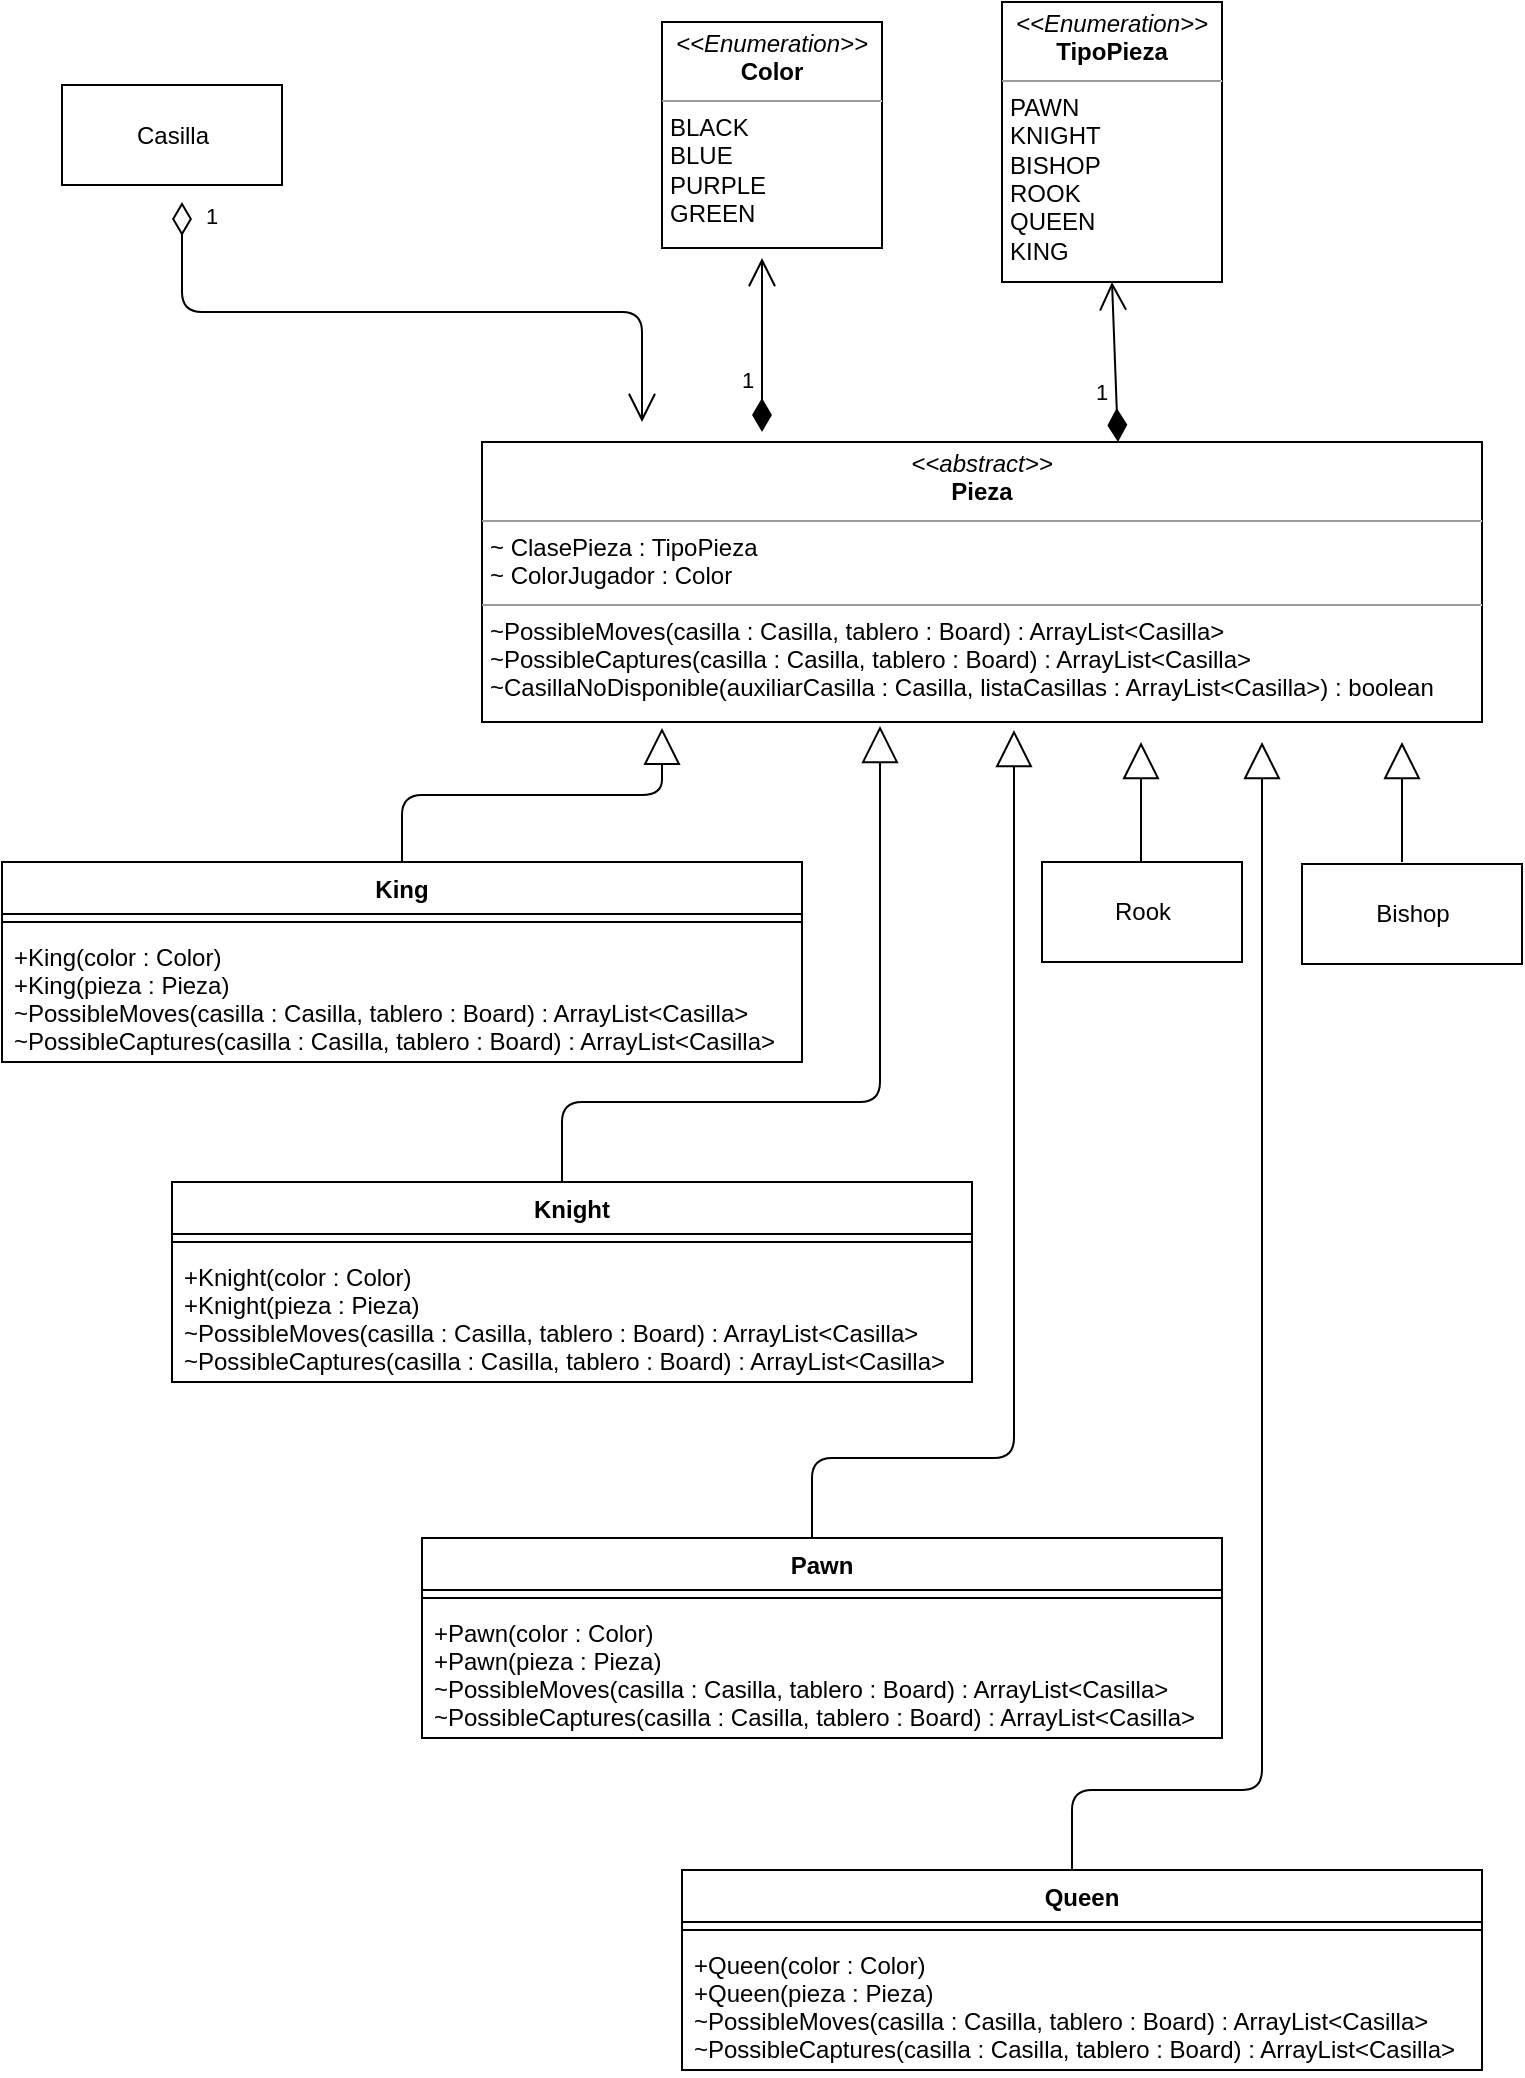 <mxfile version="10.6.0" type="device"><diagram id="sEuzy-5CoRq4g-MO2rgl" name="Page-1"><mxGraphModel dx="575" dy="334" grid="1" gridSize="10" guides="1" tooltips="1" connect="1" arrows="1" fold="1" page="1" pageScale="1" pageWidth="850" pageHeight="1100" math="0" shadow="0"><root><mxCell id="0"/><mxCell id="1" parent="0"/><mxCell id="-taFh5eN4lLeSqgqDgWb-28" value="Casilla" style="html=1;" vertex="1" parent="1"><mxGeometry x="70" y="51.5" width="110" height="50" as="geometry"/></mxCell><mxCell id="-taFh5eN4lLeSqgqDgWb-29" value="1" style="endArrow=open;html=1;endSize=12;startArrow=diamondThin;startSize=14;startFill=0;align=left;verticalAlign=bottom;edgeStyle=elbowEdgeStyle;elbow=vertical;" edge="1" parent="1"><mxGeometry x="-0.905" y="10" relative="1" as="geometry"><mxPoint x="130" y="110" as="sourcePoint"/><mxPoint x="360" y="220" as="targetPoint"/><mxPoint as="offset"/></mxGeometry></mxCell><mxCell id="-taFh5eN4lLeSqgqDgWb-32" value="&lt;p style=&quot;margin: 0px ; margin-top: 4px ; text-align: center&quot;&gt;&lt;i&gt;&amp;lt;&amp;lt;Enumeration&amp;gt;&amp;gt;&lt;/i&gt;&lt;br&gt;&lt;b&gt;Color&lt;/b&gt;&lt;/p&gt;&lt;hr size=&quot;1&quot;&gt;&lt;p style=&quot;margin: 0px ; margin-left: 4px&quot;&gt;BLACK&lt;/p&gt;&lt;p style=&quot;margin: 0px ; margin-left: 4px&quot;&gt;BLUE&lt;/p&gt;&lt;p style=&quot;margin: 0px ; margin-left: 4px&quot;&gt;PURPLE&lt;/p&gt;&lt;p style=&quot;margin: 0px ; margin-left: 4px&quot;&gt;GREEN&lt;/p&gt;&lt;br&gt;&lt;p style=&quot;margin: 0px ; margin-left: 4px&quot;&gt;&lt;br&gt;&lt;/p&gt;" style="verticalAlign=top;align=left;overflow=fill;fontSize=12;fontFamily=Helvetica;html=1;rounded=0;shadow=0;comic=0;labelBackgroundColor=none;strokeColor=#000000;strokeWidth=1;fillColor=#ffffff;" vertex="1" parent="1"><mxGeometry x="370" y="20" width="110" height="113" as="geometry"/></mxCell><mxCell id="-taFh5eN4lLeSqgqDgWb-34" value="1" style="endArrow=open;html=1;endSize=12;startArrow=diamondThin;startSize=14;startFill=1;align=left;verticalAlign=bottom;" edge="1" parent="1"><mxGeometry x="-0.603" y="12" relative="1" as="geometry"><mxPoint x="420" y="225" as="sourcePoint"/><mxPoint x="420" y="138" as="targetPoint"/><mxPoint as="offset"/></mxGeometry></mxCell><mxCell id="-taFh5eN4lLeSqgqDgWb-37" value="&lt;p style=&quot;margin: 0px ; margin-top: 4px ; text-align: center&quot;&gt;&lt;i&gt;&amp;lt;&amp;lt;Enumeration&amp;gt;&amp;gt;&lt;/i&gt;&lt;br&gt;&lt;b&gt;TipoPieza&lt;/b&gt;&lt;/p&gt;&lt;hr size=&quot;1&quot;&gt;&lt;p style=&quot;margin: 0px ; margin-left: 4px&quot;&gt;PAWN&lt;/p&gt;&lt;p style=&quot;margin: 0px ; margin-left: 4px&quot;&gt;KNIGHT&lt;/p&gt;&lt;p style=&quot;margin: 0px ; margin-left: 4px&quot;&gt;BISHOP&lt;/p&gt;&lt;p style=&quot;margin: 0px ; margin-left: 4px&quot;&gt;ROOK&lt;/p&gt;&lt;p style=&quot;margin: 0px ; margin-left: 4px&quot;&gt;QUEEN&lt;/p&gt;&lt;p style=&quot;margin: 0px ; margin-left: 4px&quot;&gt;KING&lt;/p&gt;&lt;p style=&quot;margin: 0px ; margin-left: 4px&quot;&gt;&lt;/p&gt;&lt;br&gt;&lt;p style=&quot;margin: 0px ; margin-left: 4px&quot;&gt;&lt;br&gt;&lt;/p&gt;" style="verticalAlign=top;align=left;overflow=fill;fontSize=12;fontFamily=Helvetica;html=1;rounded=0;shadow=0;comic=0;labelBackgroundColor=none;strokeColor=#000000;strokeWidth=1;fillColor=#ffffff;" vertex="1" parent="1"><mxGeometry x="540" y="10" width="110" height="140" as="geometry"/></mxCell><mxCell id="-taFh5eN4lLeSqgqDgWb-38" value="1" style="endArrow=open;html=1;endSize=12;startArrow=diamondThin;startSize=14;startFill=1;align=left;verticalAlign=bottom;exitX=0.75;exitY=0;exitDx=0;exitDy=0;entryX=0.5;entryY=1;entryDx=0;entryDy=0;" edge="1" parent="1" target="-taFh5eN4lLeSqgqDgWb-37"><mxGeometry x="-0.603" y="12" relative="1" as="geometry"><mxPoint x="598" y="230" as="sourcePoint"/><mxPoint x="430" y="148" as="targetPoint"/><mxPoint as="offset"/></mxGeometry></mxCell><mxCell id="-taFh5eN4lLeSqgqDgWb-39" value="&lt;p style=&quot;margin: 0px ; margin-top: 4px ; text-align: center&quot;&gt;&lt;i&gt;&amp;lt;&amp;lt;abstract&amp;gt;&amp;gt;&lt;/i&gt;&lt;br&gt;&lt;b&gt;Pieza&lt;/b&gt;&lt;/p&gt;&lt;hr size=&quot;1&quot;&gt;&lt;p style=&quot;margin: 0px ; margin-left: 4px&quot;&gt;~ ClasePieza : TipoPieza&lt;br&gt;~ ColorJugador : Color&lt;/p&gt;&lt;hr size=&quot;1&quot;&gt;&lt;p style=&quot;margin: 0px ; margin-left: 4px&quot;&gt;~PossibleMoves(casilla : Casilla, tablero : Board) : ArrayList&amp;lt;Casilla&amp;gt;&lt;/p&gt;&lt;p style=&quot;margin: 0px ; margin-left: 4px&quot;&gt;~PossibleCaptures(casilla : Casilla, tablero : Board) : ArrayList&amp;lt;Casilla&amp;gt;&lt;/p&gt;&lt;p style=&quot;margin: 0px ; margin-left: 4px&quot;&gt;~CasillaNoDisponible(auxiliarCasilla : Casilla, listaCasillas : ArrayList&amp;lt;Casilla&amp;gt;) : boolean&lt;/p&gt;" style="verticalAlign=top;align=left;overflow=fill;fontSize=12;fontFamily=Helvetica;html=1;" vertex="1" parent="1"><mxGeometry x="280" y="230" width="500" height="140" as="geometry"/></mxCell><mxCell id="-taFh5eN4lLeSqgqDgWb-40" value="" style="endArrow=block;endSize=16;endFill=0;html=1;edgeStyle=elbowEdgeStyle;entryX=0.18;entryY=1.021;entryDx=0;entryDy=0;entryPerimeter=0;elbow=vertical;exitX=0.5;exitY=0;exitDx=0;exitDy=0;" edge="1" parent="1" source="-taFh5eN4lLeSqgqDgWb-46" target="-taFh5eN4lLeSqgqDgWb-39"><mxGeometry width="160" relative="1" as="geometry"><mxPoint x="240" y="430" as="sourcePoint"/><mxPoint x="230" y="390" as="targetPoint"/></mxGeometry></mxCell><mxCell id="-taFh5eN4lLeSqgqDgWb-46" value="King" style="swimlane;fontStyle=1;align=center;verticalAlign=top;childLayout=stackLayout;horizontal=1;startSize=26;horizontalStack=0;resizeParent=1;resizeParentMax=0;resizeLast=0;collapsible=1;marginBottom=0;" vertex="1" parent="1"><mxGeometry x="40" y="440" width="400" height="100" as="geometry"/></mxCell><mxCell id="-taFh5eN4lLeSqgqDgWb-48" value="" style="line;strokeWidth=1;fillColor=none;align=left;verticalAlign=middle;spacingTop=-1;spacingLeft=3;spacingRight=3;rotatable=0;labelPosition=right;points=[];portConstraint=eastwest;" vertex="1" parent="-taFh5eN4lLeSqgqDgWb-46"><mxGeometry y="26" width="400" height="8" as="geometry"/></mxCell><mxCell id="-taFh5eN4lLeSqgqDgWb-49" value="+King(color : Color)&#10;+King(pieza : Pieza)&#10;~PossibleMoves(casilla : Casilla, tablero : Board) : ArrayList&lt;Casilla&gt;&#10;~PossibleCaptures(casilla : Casilla, tablero : Board) : ArrayList&lt;Casilla&gt;&#10;&#10;" style="text;strokeColor=none;fillColor=none;align=left;verticalAlign=top;spacingLeft=4;spacingRight=4;overflow=hidden;rotatable=0;points=[[0,0.5],[1,0.5]];portConstraint=eastwest;" vertex="1" parent="-taFh5eN4lLeSqgqDgWb-46"><mxGeometry y="34" width="400" height="66" as="geometry"/></mxCell><mxCell id="-taFh5eN4lLeSqgqDgWb-54" value="Knight" style="swimlane;fontStyle=1;align=center;verticalAlign=top;childLayout=stackLayout;horizontal=1;startSize=26;horizontalStack=0;resizeParent=1;resizeParentMax=0;resizeLast=0;collapsible=1;marginBottom=0;" vertex="1" parent="1"><mxGeometry x="125" y="600" width="400" height="100" as="geometry"/></mxCell><mxCell id="-taFh5eN4lLeSqgqDgWb-55" value="" style="line;strokeWidth=1;fillColor=none;align=left;verticalAlign=middle;spacingTop=-1;spacingLeft=3;spacingRight=3;rotatable=0;labelPosition=right;points=[];portConstraint=eastwest;" vertex="1" parent="-taFh5eN4lLeSqgqDgWb-54"><mxGeometry y="26" width="400" height="8" as="geometry"/></mxCell><mxCell id="-taFh5eN4lLeSqgqDgWb-56" value="+Knight(color : Color)&#10;+Knight(pieza : Pieza)&#10;~PossibleMoves(casilla : Casilla, tablero : Board) : ArrayList&lt;Casilla&gt;&#10;~PossibleCaptures(casilla : Casilla, tablero : Board) : ArrayList&lt;Casilla&gt;&#10;&#10;" style="text;strokeColor=none;fillColor=none;align=left;verticalAlign=top;spacingLeft=4;spacingRight=4;overflow=hidden;rotatable=0;points=[[0,0.5],[1,0.5]];portConstraint=eastwest;" vertex="1" parent="-taFh5eN4lLeSqgqDgWb-54"><mxGeometry y="34" width="400" height="66" as="geometry"/></mxCell><mxCell id="-taFh5eN4lLeSqgqDgWb-57" value="" style="endArrow=block;endSize=16;endFill=0;html=1;edgeStyle=elbowEdgeStyle;entryX=0.398;entryY=1.014;entryDx=0;entryDy=0;entryPerimeter=0;elbow=vertical;exitX=0.5;exitY=0;exitDx=0;exitDy=0;" edge="1" parent="1" target="-taFh5eN4lLeSqgqDgWb-39"><mxGeometry width="160" relative="1" as="geometry"><mxPoint x="320" y="600" as="sourcePoint"/><mxPoint x="450" y="533" as="targetPoint"/><Array as="points"><mxPoint x="410" y="560"/></Array></mxGeometry></mxCell><mxCell id="-taFh5eN4lLeSqgqDgWb-58" value="Pawn" style="swimlane;fontStyle=1;align=center;verticalAlign=top;childLayout=stackLayout;horizontal=1;startSize=26;horizontalStack=0;resizeParent=1;resizeParentMax=0;resizeLast=0;collapsible=1;marginBottom=0;" vertex="1" parent="1"><mxGeometry x="250" y="778" width="400" height="100" as="geometry"/></mxCell><mxCell id="-taFh5eN4lLeSqgqDgWb-59" value="" style="line;strokeWidth=1;fillColor=none;align=left;verticalAlign=middle;spacingTop=-1;spacingLeft=3;spacingRight=3;rotatable=0;labelPosition=right;points=[];portConstraint=eastwest;" vertex="1" parent="-taFh5eN4lLeSqgqDgWb-58"><mxGeometry y="26" width="400" height="8" as="geometry"/></mxCell><mxCell id="-taFh5eN4lLeSqgqDgWb-60" value="+Pawn(color : Color)&#10;+Pawn(pieza : Pieza)&#10;~PossibleMoves(casilla : Casilla, tablero : Board) : ArrayList&lt;Casilla&gt;&#10;~PossibleCaptures(casilla : Casilla, tablero : Board) : ArrayList&lt;Casilla&gt;&#10;&#10;" style="text;strokeColor=none;fillColor=none;align=left;verticalAlign=top;spacingLeft=4;spacingRight=4;overflow=hidden;rotatable=0;points=[[0,0.5],[1,0.5]];portConstraint=eastwest;" vertex="1" parent="-taFh5eN4lLeSqgqDgWb-58"><mxGeometry y="34" width="400" height="66" as="geometry"/></mxCell><mxCell id="-taFh5eN4lLeSqgqDgWb-61" value="" style="endArrow=block;endSize=16;endFill=0;html=1;edgeStyle=elbowEdgeStyle;entryX=0.532;entryY=1.029;entryDx=0;entryDy=0;entryPerimeter=0;elbow=vertical;exitX=0.5;exitY=0;exitDx=0;exitDy=0;" edge="1" parent="1" target="-taFh5eN4lLeSqgqDgWb-39"><mxGeometry width="160" relative="1" as="geometry"><mxPoint x="445" y="778" as="sourcePoint"/><mxPoint x="604" y="550" as="targetPoint"/><Array as="points"><mxPoint x="535" y="738"/></Array></mxGeometry></mxCell><mxCell id="-taFh5eN4lLeSqgqDgWb-64" value="Queen" style="swimlane;fontStyle=1;align=center;verticalAlign=top;childLayout=stackLayout;horizontal=1;startSize=26;horizontalStack=0;resizeParent=1;resizeParentMax=0;resizeLast=0;collapsible=1;marginBottom=0;" vertex="1" parent="1"><mxGeometry x="380" y="944" width="400" height="100" as="geometry"/></mxCell><mxCell id="-taFh5eN4lLeSqgqDgWb-65" value="" style="line;strokeWidth=1;fillColor=none;align=left;verticalAlign=middle;spacingTop=-1;spacingLeft=3;spacingRight=3;rotatable=0;labelPosition=right;points=[];portConstraint=eastwest;" vertex="1" parent="-taFh5eN4lLeSqgqDgWb-64"><mxGeometry y="26" width="400" height="8" as="geometry"/></mxCell><mxCell id="-taFh5eN4lLeSqgqDgWb-66" value="+Queen(color : Color)&#10;+Queen(pieza : Pieza)&#10;~PossibleMoves(casilla : Casilla, tablero : Board) : ArrayList&lt;Casilla&gt;&#10;~PossibleCaptures(casilla : Casilla, tablero : Board) : ArrayList&lt;Casilla&gt;&#10;&#10;" style="text;strokeColor=none;fillColor=none;align=left;verticalAlign=top;spacingLeft=4;spacingRight=4;overflow=hidden;rotatable=0;points=[[0,0.5],[1,0.5]];portConstraint=eastwest;" vertex="1" parent="-taFh5eN4lLeSqgqDgWb-64"><mxGeometry y="34" width="400" height="66" as="geometry"/></mxCell><mxCell id="-taFh5eN4lLeSqgqDgWb-67" value="" style="endArrow=block;endSize=16;endFill=0;html=1;edgeStyle=elbowEdgeStyle;elbow=vertical;exitX=0.5;exitY=0;exitDx=0;exitDy=0;" edge="1" parent="1"><mxGeometry width="160" relative="1" as="geometry"><mxPoint x="575" y="944" as="sourcePoint"/><mxPoint x="670" y="380" as="targetPoint"/><Array as="points"><mxPoint x="665" y="904"/></Array></mxGeometry></mxCell><mxCell id="-taFh5eN4lLeSqgqDgWb-74" value="Bishop" style="html=1;" vertex="1" parent="1"><mxGeometry x="690" y="441" width="110" height="50" as="geometry"/></mxCell><mxCell id="-taFh5eN4lLeSqgqDgWb-75" value="" style="endArrow=block;endSize=16;endFill=0;html=1;elbow=vertical;" edge="1" parent="1"><mxGeometry width="160" relative="1" as="geometry"><mxPoint x="740" y="440" as="sourcePoint"/><mxPoint x="740" y="380" as="targetPoint"/></mxGeometry></mxCell><mxCell id="-taFh5eN4lLeSqgqDgWb-77" value="Rook" style="html=1;" vertex="1" parent="1"><mxGeometry x="560" y="440" width="100" height="50" as="geometry"/></mxCell><mxCell id="-taFh5eN4lLeSqgqDgWb-78" value="" style="endArrow=block;endSize=16;endFill=0;html=1;elbow=vertical;" edge="1" parent="1"><mxGeometry width="160" relative="1" as="geometry"><mxPoint x="609.5" y="440" as="sourcePoint"/><mxPoint x="609.5" y="380" as="targetPoint"/></mxGeometry></mxCell></root></mxGraphModel></diagram></mxfile>